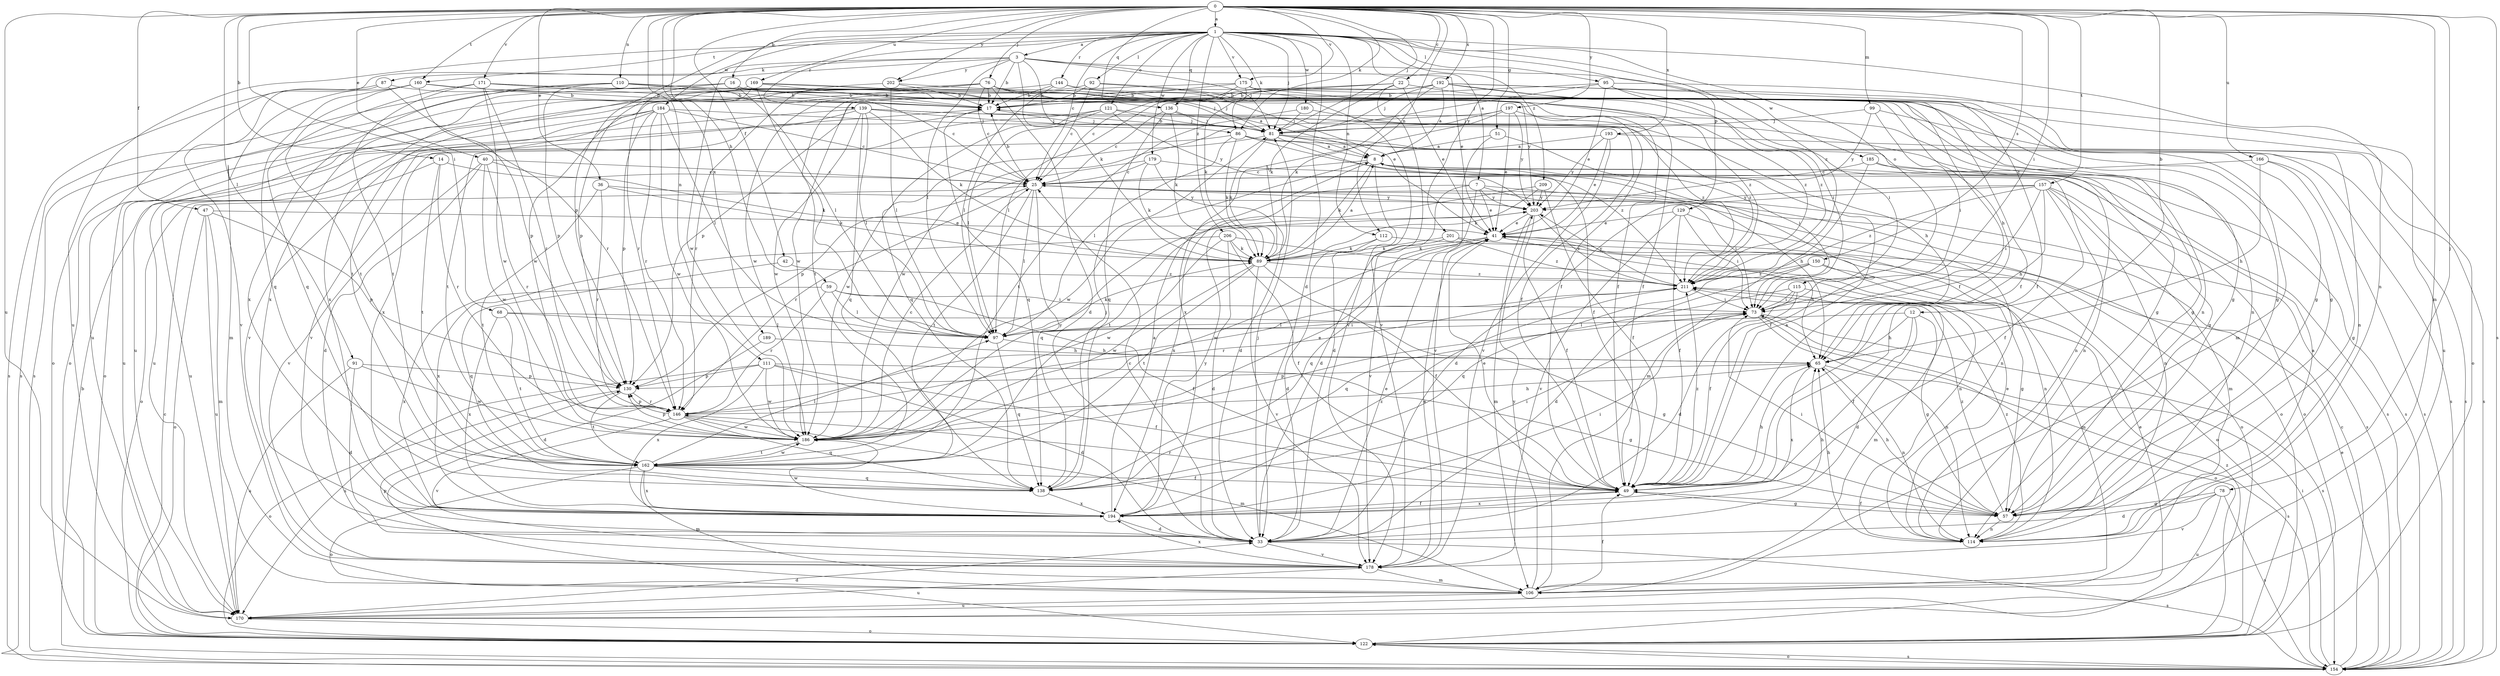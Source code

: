 strict digraph  {
0;
1;
3;
7;
8;
12;
14;
16;
17;
22;
25;
33;
36;
40;
41;
42;
47;
49;
51;
57;
59;
65;
68;
73;
76;
78;
81;
86;
87;
89;
91;
92;
95;
97;
99;
106;
110;
111;
112;
114;
115;
121;
122;
129;
130;
136;
138;
139;
144;
146;
150;
154;
157;
160;
162;
166;
169;
170;
171;
175;
178;
179;
180;
184;
185;
186;
189;
192;
193;
194;
197;
201;
202;
203;
206;
209;
211;
0 -> 1  [label=a];
0 -> 12  [label=b];
0 -> 14  [label=b];
0 -> 16  [label=b];
0 -> 22  [label=c];
0 -> 36  [label=e];
0 -> 40  [label=e];
0 -> 42  [label=f];
0 -> 47  [label=f];
0 -> 51  [label=g];
0 -> 59  [label=h];
0 -> 68  [label=i];
0 -> 73  [label=i];
0 -> 76  [label=j];
0 -> 78  [label=j];
0 -> 81  [label=j];
0 -> 86  [label=k];
0 -> 91  [label=l];
0 -> 99  [label=m];
0 -> 106  [label=m];
0 -> 110  [label=n];
0 -> 111  [label=n];
0 -> 112  [label=n];
0 -> 136  [label=q];
0 -> 150  [label=s];
0 -> 154  [label=s];
0 -> 157  [label=t];
0 -> 160  [label=t];
0 -> 166  [label=u];
0 -> 169  [label=u];
0 -> 170  [label=u];
0 -> 171  [label=v];
0 -> 175  [label=v];
0 -> 189  [label=x];
0 -> 192  [label=x];
0 -> 193  [label=x];
0 -> 197  [label=y];
0 -> 201  [label=y];
0 -> 202  [label=y];
1 -> 3  [label=a];
1 -> 7  [label=a];
1 -> 25  [label=c];
1 -> 33  [label=d];
1 -> 81  [label=j];
1 -> 86  [label=k];
1 -> 92  [label=l];
1 -> 95  [label=l];
1 -> 112  [label=n];
1 -> 114  [label=n];
1 -> 115  [label=o];
1 -> 121  [label=o];
1 -> 129  [label=p];
1 -> 130  [label=p];
1 -> 136  [label=q];
1 -> 139  [label=r];
1 -> 144  [label=r];
1 -> 160  [label=t];
1 -> 170  [label=u];
1 -> 175  [label=v];
1 -> 179  [label=w];
1 -> 180  [label=w];
1 -> 184  [label=w];
1 -> 206  [label=z];
1 -> 209  [label=z];
1 -> 211  [label=z];
3 -> 17  [label=b];
3 -> 41  [label=e];
3 -> 81  [label=j];
3 -> 86  [label=k];
3 -> 87  [label=k];
3 -> 89  [label=k];
3 -> 97  [label=l];
3 -> 170  [label=u];
3 -> 185  [label=w];
3 -> 186  [label=w];
3 -> 202  [label=y];
7 -> 33  [label=d];
7 -> 41  [label=e];
7 -> 73  [label=i];
7 -> 122  [label=o];
7 -> 178  [label=v];
7 -> 194  [label=x];
7 -> 203  [label=y];
8 -> 25  [label=c];
8 -> 33  [label=d];
8 -> 49  [label=f];
8 -> 65  [label=h];
8 -> 89  [label=k];
8 -> 154  [label=s];
8 -> 186  [label=w];
12 -> 33  [label=d];
12 -> 49  [label=f];
12 -> 57  [label=g];
12 -> 65  [label=h];
12 -> 97  [label=l];
14 -> 25  [label=c];
14 -> 122  [label=o];
14 -> 146  [label=r];
14 -> 162  [label=t];
16 -> 17  [label=b];
16 -> 57  [label=g];
16 -> 81  [label=j];
16 -> 97  [label=l];
16 -> 122  [label=o];
16 -> 146  [label=r];
16 -> 194  [label=x];
17 -> 81  [label=j];
17 -> 138  [label=q];
17 -> 170  [label=u];
22 -> 17  [label=b];
22 -> 41  [label=e];
22 -> 49  [label=f];
22 -> 89  [label=k];
22 -> 178  [label=v];
22 -> 186  [label=w];
25 -> 17  [label=b];
25 -> 97  [label=l];
25 -> 114  [label=n];
25 -> 138  [label=q];
25 -> 146  [label=r];
25 -> 154  [label=s];
25 -> 162  [label=t];
25 -> 203  [label=y];
33 -> 25  [label=c];
33 -> 41  [label=e];
33 -> 81  [label=j];
33 -> 154  [label=s];
33 -> 178  [label=v];
36 -> 89  [label=k];
36 -> 146  [label=r];
36 -> 162  [label=t];
36 -> 203  [label=y];
40 -> 25  [label=c];
40 -> 33  [label=d];
40 -> 89  [label=k];
40 -> 146  [label=r];
40 -> 178  [label=v];
40 -> 186  [label=w];
41 -> 89  [label=k];
41 -> 114  [label=n];
41 -> 186  [label=w];
42 -> 138  [label=q];
42 -> 211  [label=z];
47 -> 41  [label=e];
47 -> 106  [label=m];
47 -> 122  [label=o];
47 -> 130  [label=p];
47 -> 170  [label=u];
49 -> 8  [label=a];
49 -> 41  [label=e];
49 -> 57  [label=g];
49 -> 65  [label=h];
49 -> 146  [label=r];
49 -> 194  [label=x];
49 -> 211  [label=z];
51 -> 8  [label=a];
51 -> 73  [label=i];
51 -> 178  [label=v];
57 -> 49  [label=f];
57 -> 65  [label=h];
57 -> 73  [label=i];
57 -> 114  [label=n];
57 -> 211  [label=z];
59 -> 49  [label=f];
59 -> 73  [label=i];
59 -> 97  [label=l];
59 -> 146  [label=r];
59 -> 194  [label=x];
65 -> 114  [label=n];
65 -> 130  [label=p];
65 -> 154  [label=s];
65 -> 194  [label=x];
68 -> 57  [label=g];
68 -> 97  [label=l];
68 -> 162  [label=t];
68 -> 194  [label=x];
73 -> 97  [label=l];
73 -> 114  [label=n];
73 -> 122  [label=o];
73 -> 154  [label=s];
76 -> 17  [label=b];
76 -> 25  [label=c];
76 -> 33  [label=d];
76 -> 57  [label=g];
76 -> 81  [label=j];
76 -> 122  [label=o];
76 -> 154  [label=s];
76 -> 186  [label=w];
76 -> 194  [label=x];
76 -> 203  [label=y];
78 -> 33  [label=d];
78 -> 57  [label=g];
78 -> 154  [label=s];
78 -> 170  [label=u];
78 -> 178  [label=v];
81 -> 8  [label=a];
81 -> 17  [label=b];
81 -> 49  [label=f];
81 -> 57  [label=g];
81 -> 89  [label=k];
81 -> 154  [label=s];
81 -> 186  [label=w];
86 -> 8  [label=a];
86 -> 89  [label=k];
86 -> 97  [label=l];
86 -> 154  [label=s];
86 -> 170  [label=u];
86 -> 211  [label=z];
87 -> 17  [label=b];
87 -> 146  [label=r];
87 -> 154  [label=s];
87 -> 178  [label=v];
89 -> 8  [label=a];
89 -> 49  [label=f];
89 -> 162  [label=t];
89 -> 178  [label=v];
89 -> 186  [label=w];
89 -> 211  [label=z];
91 -> 33  [label=d];
91 -> 130  [label=p];
91 -> 170  [label=u];
91 -> 186  [label=w];
92 -> 17  [label=b];
92 -> 25  [label=c];
92 -> 41  [label=e];
92 -> 114  [label=n];
92 -> 186  [label=w];
95 -> 17  [label=b];
95 -> 41  [label=e];
95 -> 57  [label=g];
95 -> 73  [label=i];
95 -> 81  [label=j];
95 -> 211  [label=z];
97 -> 65  [label=h];
97 -> 73  [label=i];
97 -> 89  [label=k];
97 -> 138  [label=q];
99 -> 73  [label=i];
99 -> 81  [label=j];
99 -> 114  [label=n];
99 -> 203  [label=y];
106 -> 49  [label=f];
106 -> 130  [label=p];
106 -> 170  [label=u];
106 -> 203  [label=y];
110 -> 17  [label=b];
110 -> 25  [label=c];
110 -> 49  [label=f];
110 -> 130  [label=p];
110 -> 154  [label=s];
110 -> 194  [label=x];
111 -> 33  [label=d];
111 -> 49  [label=f];
111 -> 57  [label=g];
111 -> 130  [label=p];
111 -> 170  [label=u];
111 -> 186  [label=w];
111 -> 194  [label=x];
112 -> 33  [label=d];
112 -> 89  [label=k];
112 -> 122  [label=o];
114 -> 8  [label=a];
114 -> 41  [label=e];
114 -> 65  [label=h];
114 -> 211  [label=z];
115 -> 33  [label=d];
115 -> 49  [label=f];
115 -> 73  [label=i];
115 -> 106  [label=m];
115 -> 138  [label=q];
121 -> 57  [label=g];
121 -> 81  [label=j];
121 -> 97  [label=l];
121 -> 138  [label=q];
121 -> 194  [label=x];
121 -> 203  [label=y];
122 -> 25  [label=c];
122 -> 154  [label=s];
122 -> 211  [label=z];
129 -> 41  [label=e];
129 -> 49  [label=f];
129 -> 73  [label=i];
129 -> 122  [label=o];
129 -> 178  [label=v];
130 -> 122  [label=o];
130 -> 146  [label=r];
130 -> 162  [label=t];
136 -> 25  [label=c];
136 -> 81  [label=j];
136 -> 89  [label=k];
136 -> 138  [label=q];
136 -> 211  [label=z];
138 -> 73  [label=i];
138 -> 81  [label=j];
138 -> 194  [label=x];
139 -> 49  [label=f];
139 -> 57  [label=g];
139 -> 81  [label=j];
139 -> 89  [label=k];
139 -> 97  [label=l];
139 -> 138  [label=q];
139 -> 170  [label=u];
139 -> 178  [label=v];
139 -> 186  [label=w];
144 -> 17  [label=b];
144 -> 49  [label=f];
144 -> 97  [label=l];
144 -> 122  [label=o];
144 -> 170  [label=u];
146 -> 65  [label=h];
146 -> 106  [label=m];
146 -> 130  [label=p];
146 -> 138  [label=q];
146 -> 178  [label=v];
146 -> 186  [label=w];
146 -> 211  [label=z];
150 -> 33  [label=d];
150 -> 57  [label=g];
150 -> 106  [label=m];
150 -> 138  [label=q];
150 -> 211  [label=z];
154 -> 17  [label=b];
154 -> 25  [label=c];
154 -> 41  [label=e];
154 -> 73  [label=i];
154 -> 122  [label=o];
157 -> 33  [label=d];
157 -> 49  [label=f];
157 -> 65  [label=h];
157 -> 73  [label=i];
157 -> 106  [label=m];
157 -> 114  [label=n];
157 -> 122  [label=o];
157 -> 203  [label=y];
157 -> 211  [label=z];
160 -> 17  [label=b];
160 -> 49  [label=f];
160 -> 106  [label=m];
160 -> 130  [label=p];
160 -> 138  [label=q];
160 -> 162  [label=t];
162 -> 49  [label=f];
162 -> 97  [label=l];
162 -> 106  [label=m];
162 -> 122  [label=o];
162 -> 138  [label=q];
162 -> 186  [label=w];
162 -> 194  [label=x];
166 -> 25  [label=c];
166 -> 57  [label=g];
166 -> 65  [label=h];
166 -> 154  [label=s];
169 -> 8  [label=a];
169 -> 17  [label=b];
169 -> 97  [label=l];
169 -> 130  [label=p];
169 -> 162  [label=t];
169 -> 211  [label=z];
170 -> 33  [label=d];
170 -> 41  [label=e];
170 -> 122  [label=o];
171 -> 17  [label=b];
171 -> 65  [label=h];
171 -> 138  [label=q];
171 -> 146  [label=r];
171 -> 162  [label=t];
171 -> 186  [label=w];
171 -> 211  [label=z];
175 -> 17  [label=b];
175 -> 25  [label=c];
175 -> 49  [label=f];
175 -> 57  [label=g];
175 -> 89  [label=k];
175 -> 162  [label=t];
175 -> 178  [label=v];
178 -> 41  [label=e];
178 -> 106  [label=m];
178 -> 170  [label=u];
178 -> 194  [label=x];
179 -> 25  [label=c];
179 -> 33  [label=d];
179 -> 89  [label=k];
179 -> 114  [label=n];
179 -> 130  [label=p];
180 -> 81  [label=j];
180 -> 162  [label=t];
180 -> 211  [label=z];
184 -> 25  [label=c];
184 -> 81  [label=j];
184 -> 97  [label=l];
184 -> 122  [label=o];
184 -> 130  [label=p];
184 -> 146  [label=r];
184 -> 162  [label=t];
184 -> 178  [label=v];
184 -> 186  [label=w];
185 -> 25  [label=c];
185 -> 106  [label=m];
185 -> 114  [label=n];
185 -> 154  [label=s];
186 -> 25  [label=c];
186 -> 41  [label=e];
186 -> 73  [label=i];
186 -> 130  [label=p];
186 -> 162  [label=t];
186 -> 203  [label=y];
189 -> 33  [label=d];
189 -> 65  [label=h];
192 -> 8  [label=a];
192 -> 17  [label=b];
192 -> 49  [label=f];
192 -> 73  [label=i];
192 -> 81  [label=j];
192 -> 89  [label=k];
192 -> 97  [label=l];
192 -> 106  [label=m];
192 -> 130  [label=p];
192 -> 170  [label=u];
193 -> 8  [label=a];
193 -> 41  [label=e];
193 -> 154  [label=s];
193 -> 178  [label=v];
193 -> 203  [label=y];
194 -> 8  [label=a];
194 -> 33  [label=d];
194 -> 49  [label=f];
194 -> 65  [label=h];
194 -> 73  [label=i];
194 -> 186  [label=w];
194 -> 203  [label=y];
194 -> 211  [label=z];
197 -> 41  [label=e];
197 -> 65  [label=h];
197 -> 81  [label=j];
197 -> 186  [label=w];
197 -> 194  [label=x];
197 -> 203  [label=y];
201 -> 89  [label=k];
201 -> 114  [label=n];
201 -> 138  [label=q];
201 -> 211  [label=z];
202 -> 17  [label=b];
202 -> 97  [label=l];
202 -> 114  [label=n];
202 -> 146  [label=r];
203 -> 41  [label=e];
203 -> 49  [label=f];
203 -> 106  [label=m];
203 -> 211  [label=z];
206 -> 33  [label=d];
206 -> 49  [label=f];
206 -> 65  [label=h];
206 -> 89  [label=k];
206 -> 186  [label=w];
206 -> 194  [label=x];
209 -> 49  [label=f];
209 -> 89  [label=k];
209 -> 162  [label=t];
209 -> 203  [label=y];
211 -> 73  [label=i];
211 -> 146  [label=r];
211 -> 203  [label=y];
}
